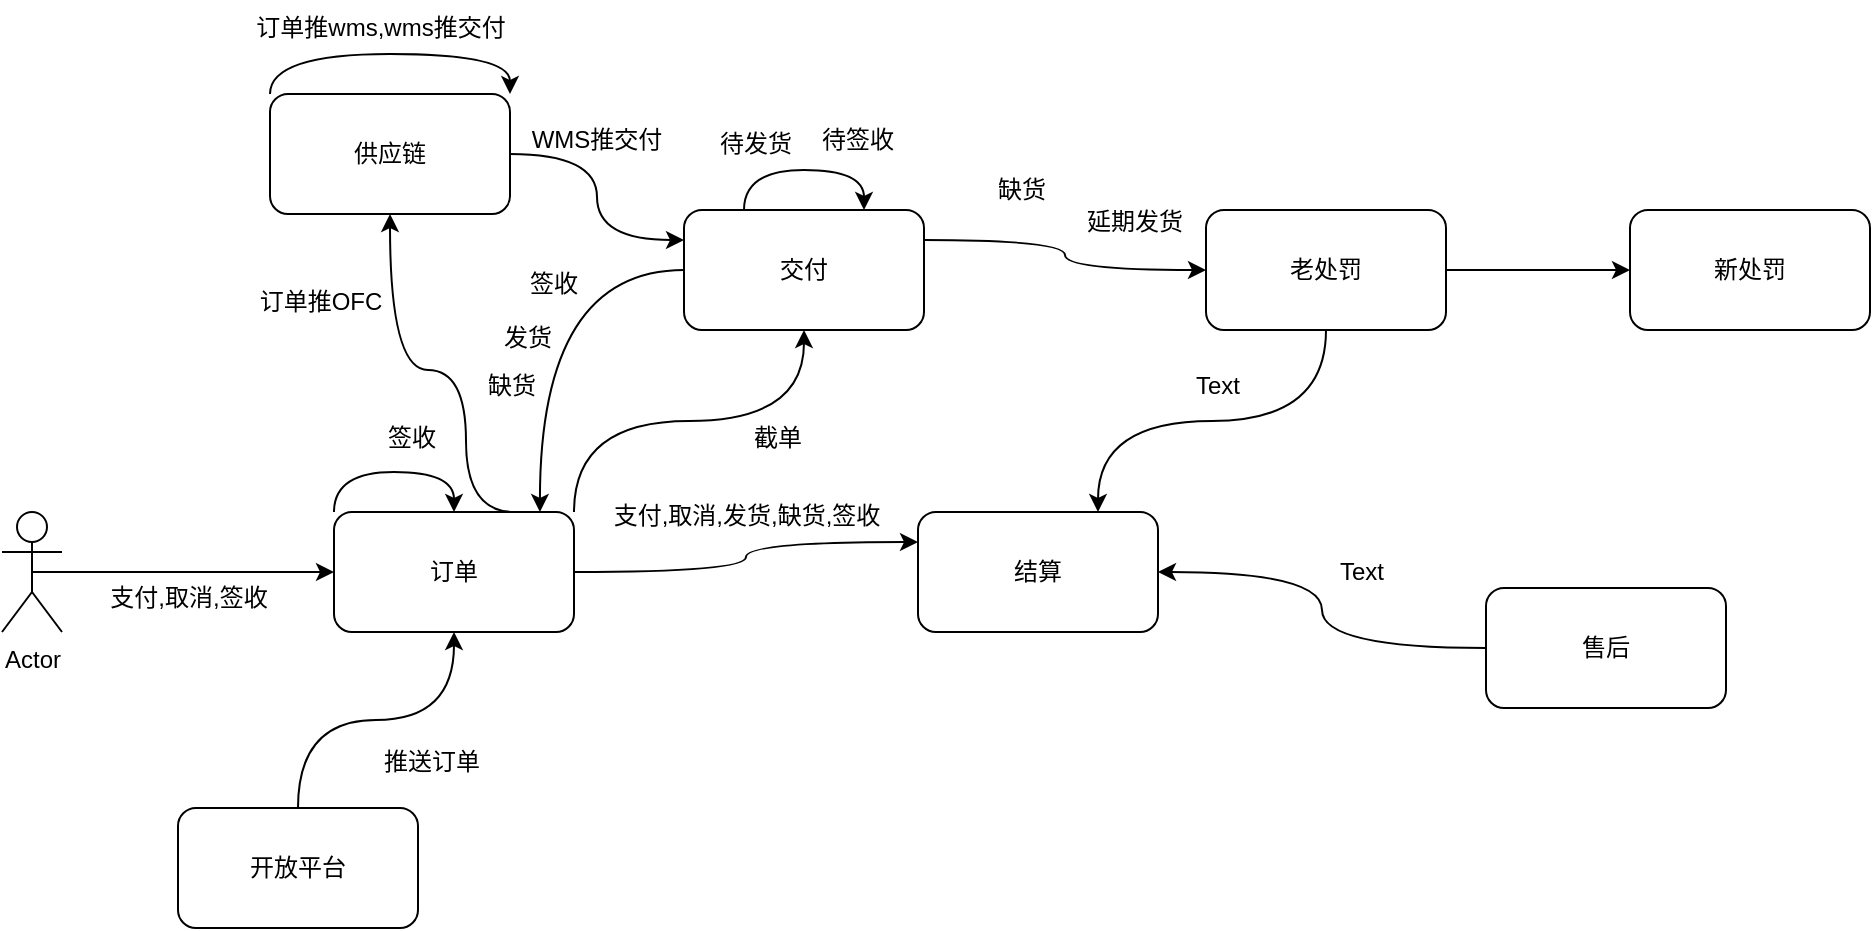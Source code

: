 <mxfile version="14.6.0" type="github">
  <diagram id="7rVMdZczW6YO58kJNmGc" name="第 1 页">
    <mxGraphModel dx="1147" dy="1706" grid="0" gridSize="10" guides="1" tooltips="1" connect="1" arrows="1" fold="1" page="1" pageScale="1" pageWidth="827" pageHeight="1169" math="0" shadow="0">
      <root>
        <mxCell id="0" />
        <mxCell id="1" parent="0" />
        <mxCell id="fpGJ1PohXhWPPfaMkgI3-3" style="edgeStyle=orthogonalEdgeStyle;rounded=0;orthogonalLoop=1;jettySize=auto;html=1;exitX=0.5;exitY=0.5;exitDx=0;exitDy=0;exitPerimeter=0;entryX=0;entryY=0.5;entryDx=0;entryDy=0;" edge="1" parent="1" source="fpGJ1PohXhWPPfaMkgI3-1" target="fpGJ1PohXhWPPfaMkgI3-2">
          <mxGeometry relative="1" as="geometry" />
        </mxCell>
        <mxCell id="fpGJ1PohXhWPPfaMkgI3-1" value="Actor" style="shape=umlActor;verticalLabelPosition=bottom;verticalAlign=top;html=1;outlineConnect=0;" vertex="1" parent="1">
          <mxGeometry x="13" y="233" width="30" height="60" as="geometry" />
        </mxCell>
        <mxCell id="fpGJ1PohXhWPPfaMkgI3-6" style="edgeStyle=orthogonalEdgeStyle;rounded=0;orthogonalLoop=1;jettySize=auto;html=1;exitX=0;exitY=0;exitDx=0;exitDy=0;curved=1;entryX=0.5;entryY=0;entryDx=0;entryDy=0;" edge="1" parent="1" source="fpGJ1PohXhWPPfaMkgI3-2" target="fpGJ1PohXhWPPfaMkgI3-2">
          <mxGeometry relative="1" as="geometry">
            <mxPoint x="267" y="227" as="targetPoint" />
            <Array as="points">
              <mxPoint x="179" y="213" />
              <mxPoint x="239" y="213" />
            </Array>
          </mxGeometry>
        </mxCell>
        <mxCell id="fpGJ1PohXhWPPfaMkgI3-9" style="edgeStyle=orthogonalEdgeStyle;curved=1;rounded=0;orthogonalLoop=1;jettySize=auto;html=1;exitX=1;exitY=0.5;exitDx=0;exitDy=0;entryX=0;entryY=0.25;entryDx=0;entryDy=0;" edge="1" parent="1" source="fpGJ1PohXhWPPfaMkgI3-2" target="fpGJ1PohXhWPPfaMkgI3-8">
          <mxGeometry relative="1" as="geometry" />
        </mxCell>
        <mxCell id="fpGJ1PohXhWPPfaMkgI3-12" style="edgeStyle=orthogonalEdgeStyle;curved=1;rounded=0;orthogonalLoop=1;jettySize=auto;html=1;exitX=1;exitY=0;exitDx=0;exitDy=0;" edge="1" parent="1" source="fpGJ1PohXhWPPfaMkgI3-2" target="fpGJ1PohXhWPPfaMkgI3-11">
          <mxGeometry relative="1" as="geometry" />
        </mxCell>
        <mxCell id="fpGJ1PohXhWPPfaMkgI3-40" style="edgeStyle=orthogonalEdgeStyle;curved=1;rounded=0;orthogonalLoop=1;jettySize=auto;html=1;exitX=0.75;exitY=0;exitDx=0;exitDy=0;entryX=0.5;entryY=1;entryDx=0;entryDy=0;" edge="1" parent="1" source="fpGJ1PohXhWPPfaMkgI3-2" target="fpGJ1PohXhWPPfaMkgI3-33">
          <mxGeometry relative="1" as="geometry">
            <Array as="points">
              <mxPoint x="245" y="233" />
              <mxPoint x="245" y="162" />
              <mxPoint x="207" y="162" />
            </Array>
          </mxGeometry>
        </mxCell>
        <mxCell id="fpGJ1PohXhWPPfaMkgI3-2" value="订单" style="rounded=1;whiteSpace=wrap;html=1;" vertex="1" parent="1">
          <mxGeometry x="179" y="233" width="120" height="60" as="geometry" />
        </mxCell>
        <mxCell id="fpGJ1PohXhWPPfaMkgI3-4" value="支付,取消,签收" style="text;html=1;strokeColor=none;fillColor=none;align=center;verticalAlign=middle;whiteSpace=wrap;rounded=0;" vertex="1" parent="1">
          <mxGeometry x="55" y="269" width="103" height="14" as="geometry" />
        </mxCell>
        <mxCell id="fpGJ1PohXhWPPfaMkgI3-7" value="签收" style="text;html=1;strokeColor=none;fillColor=none;align=center;verticalAlign=middle;whiteSpace=wrap;rounded=0;" vertex="1" parent="1">
          <mxGeometry x="198" y="186" width="40" height="20" as="geometry" />
        </mxCell>
        <mxCell id="fpGJ1PohXhWPPfaMkgI3-8" value="结算" style="rounded=1;whiteSpace=wrap;html=1;" vertex="1" parent="1">
          <mxGeometry x="471" y="233" width="120" height="60" as="geometry" />
        </mxCell>
        <mxCell id="fpGJ1PohXhWPPfaMkgI3-10" value="支付,取消,发货,缺货,签收" style="text;html=1;strokeColor=none;fillColor=none;align=center;verticalAlign=middle;whiteSpace=wrap;rounded=0;" vertex="1" parent="1">
          <mxGeometry x="317" y="226" width="137" height="17" as="geometry" />
        </mxCell>
        <mxCell id="fpGJ1PohXhWPPfaMkgI3-13" style="edgeStyle=orthogonalEdgeStyle;curved=1;rounded=0;orthogonalLoop=1;jettySize=auto;html=1;exitX=0;exitY=0.5;exitDx=0;exitDy=0;entryX=0.858;entryY=0;entryDx=0;entryDy=0;entryPerimeter=0;" edge="1" parent="1" source="fpGJ1PohXhWPPfaMkgI3-11" target="fpGJ1PohXhWPPfaMkgI3-2">
          <mxGeometry relative="1" as="geometry" />
        </mxCell>
        <mxCell id="fpGJ1PohXhWPPfaMkgI3-20" style="edgeStyle=orthogonalEdgeStyle;curved=1;rounded=0;orthogonalLoop=1;jettySize=auto;html=1;exitX=1;exitY=0.25;exitDx=0;exitDy=0;" edge="1" parent="1" source="fpGJ1PohXhWPPfaMkgI3-11" target="fpGJ1PohXhWPPfaMkgI3-18">
          <mxGeometry relative="1" as="geometry" />
        </mxCell>
        <mxCell id="fpGJ1PohXhWPPfaMkgI3-11" value="交付" style="rounded=1;whiteSpace=wrap;html=1;" vertex="1" parent="1">
          <mxGeometry x="354" y="82" width="120" height="60" as="geometry" />
        </mxCell>
        <mxCell id="fpGJ1PohXhWPPfaMkgI3-14" value="签收" style="text;html=1;strokeColor=none;fillColor=none;align=center;verticalAlign=middle;whiteSpace=wrap;rounded=0;" vertex="1" parent="1">
          <mxGeometry x="269" y="109" width="40" height="20" as="geometry" />
        </mxCell>
        <mxCell id="fpGJ1PohXhWPPfaMkgI3-15" value="截单" style="text;html=1;strokeColor=none;fillColor=none;align=center;verticalAlign=middle;whiteSpace=wrap;rounded=0;" vertex="1" parent="1">
          <mxGeometry x="381" y="186" width="40" height="20" as="geometry" />
        </mxCell>
        <mxCell id="fpGJ1PohXhWPPfaMkgI3-16" value="发货" style="text;html=1;strokeColor=none;fillColor=none;align=center;verticalAlign=middle;whiteSpace=wrap;rounded=0;" vertex="1" parent="1">
          <mxGeometry x="256" y="136" width="40" height="20" as="geometry" />
        </mxCell>
        <mxCell id="fpGJ1PohXhWPPfaMkgI3-17" value="缺货" style="text;html=1;strokeColor=none;fillColor=none;align=center;verticalAlign=middle;whiteSpace=wrap;rounded=0;" vertex="1" parent="1">
          <mxGeometry x="248" y="160" width="40" height="20" as="geometry" />
        </mxCell>
        <mxCell id="fpGJ1PohXhWPPfaMkgI3-24" style="edgeStyle=orthogonalEdgeStyle;curved=1;rounded=0;orthogonalLoop=1;jettySize=auto;html=1;exitX=1;exitY=0.5;exitDx=0;exitDy=0;" edge="1" parent="1" source="fpGJ1PohXhWPPfaMkgI3-18" target="fpGJ1PohXhWPPfaMkgI3-19">
          <mxGeometry relative="1" as="geometry" />
        </mxCell>
        <mxCell id="fpGJ1PohXhWPPfaMkgI3-25" style="edgeStyle=orthogonalEdgeStyle;curved=1;rounded=0;orthogonalLoop=1;jettySize=auto;html=1;exitX=0.5;exitY=1;exitDx=0;exitDy=0;entryX=0.75;entryY=0;entryDx=0;entryDy=0;" edge="1" parent="1" source="fpGJ1PohXhWPPfaMkgI3-18" target="fpGJ1PohXhWPPfaMkgI3-8">
          <mxGeometry relative="1" as="geometry" />
        </mxCell>
        <mxCell id="fpGJ1PohXhWPPfaMkgI3-18" value="老处罚" style="rounded=1;whiteSpace=wrap;html=1;" vertex="1" parent="1">
          <mxGeometry x="615" y="82" width="120" height="60" as="geometry" />
        </mxCell>
        <mxCell id="fpGJ1PohXhWPPfaMkgI3-19" value="新处罚" style="rounded=1;whiteSpace=wrap;html=1;" vertex="1" parent="1">
          <mxGeometry x="827" y="82" width="120" height="60" as="geometry" />
        </mxCell>
        <mxCell id="fpGJ1PohXhWPPfaMkgI3-21" value="缺货" style="text;html=1;strokeColor=none;fillColor=none;align=center;verticalAlign=middle;whiteSpace=wrap;rounded=0;" vertex="1" parent="1">
          <mxGeometry x="503" y="62" width="40" height="20" as="geometry" />
        </mxCell>
        <mxCell id="fpGJ1PohXhWPPfaMkgI3-22" value="延期发货" style="text;html=1;strokeColor=none;fillColor=none;align=center;verticalAlign=middle;whiteSpace=wrap;rounded=0;" vertex="1" parent="1">
          <mxGeometry x="548" y="82" width="63" height="11" as="geometry" />
        </mxCell>
        <mxCell id="fpGJ1PohXhWPPfaMkgI3-26" style="edgeStyle=orthogonalEdgeStyle;curved=1;rounded=0;orthogonalLoop=1;jettySize=auto;html=1;exitX=0;exitY=0.5;exitDx=0;exitDy=0;" edge="1" parent="1" source="fpGJ1PohXhWPPfaMkgI3-23" target="fpGJ1PohXhWPPfaMkgI3-8">
          <mxGeometry relative="1" as="geometry" />
        </mxCell>
        <mxCell id="fpGJ1PohXhWPPfaMkgI3-23" value="售后" style="rounded=1;whiteSpace=wrap;html=1;" vertex="1" parent="1">
          <mxGeometry x="755" y="271" width="120" height="60" as="geometry" />
        </mxCell>
        <mxCell id="fpGJ1PohXhWPPfaMkgI3-28" style="edgeStyle=orthogonalEdgeStyle;curved=1;rounded=0;orthogonalLoop=1;jettySize=auto;html=1;exitX=0.25;exitY=0;exitDx=0;exitDy=0;entryX=0.75;entryY=0;entryDx=0;entryDy=0;" edge="1" parent="1" source="fpGJ1PohXhWPPfaMkgI3-11" target="fpGJ1PohXhWPPfaMkgI3-11">
          <mxGeometry relative="1" as="geometry">
            <Array as="points">
              <mxPoint x="384" y="62" />
              <mxPoint x="444" y="62" />
            </Array>
          </mxGeometry>
        </mxCell>
        <mxCell id="fpGJ1PohXhWPPfaMkgI3-29" value="待发货" style="text;html=1;strokeColor=none;fillColor=none;align=center;verticalAlign=middle;whiteSpace=wrap;rounded=0;" vertex="1" parent="1">
          <mxGeometry x="370" y="39" width="40" height="20" as="geometry" />
        </mxCell>
        <mxCell id="fpGJ1PohXhWPPfaMkgI3-31" value="待签收" style="text;html=1;strokeColor=none;fillColor=none;align=center;verticalAlign=middle;whiteSpace=wrap;rounded=0;" vertex="1" parent="1">
          <mxGeometry x="421" y="37" width="40" height="20" as="geometry" />
        </mxCell>
        <mxCell id="fpGJ1PohXhWPPfaMkgI3-39" style="edgeStyle=orthogonalEdgeStyle;curved=1;rounded=0;orthogonalLoop=1;jettySize=auto;html=1;exitX=1;exitY=0.5;exitDx=0;exitDy=0;entryX=0;entryY=0.25;entryDx=0;entryDy=0;" edge="1" parent="1" source="fpGJ1PohXhWPPfaMkgI3-33" target="fpGJ1PohXhWPPfaMkgI3-11">
          <mxGeometry relative="1" as="geometry" />
        </mxCell>
        <mxCell id="fpGJ1PohXhWPPfaMkgI3-33" value="供应链" style="rounded=1;whiteSpace=wrap;html=1;" vertex="1" parent="1">
          <mxGeometry x="147" y="24" width="120" height="60" as="geometry" />
        </mxCell>
        <mxCell id="fpGJ1PohXhWPPfaMkgI3-36" value="订单推wms,wms推交付" style="text;html=1;strokeColor=none;fillColor=none;align=center;verticalAlign=middle;whiteSpace=wrap;rounded=0;" vertex="1" parent="1">
          <mxGeometry x="115" y="-23" width="175" height="27" as="geometry" />
        </mxCell>
        <mxCell id="fpGJ1PohXhWPPfaMkgI3-38" style="edgeStyle=orthogonalEdgeStyle;curved=1;rounded=0;orthogonalLoop=1;jettySize=auto;html=1;exitX=0;exitY=0;exitDx=0;exitDy=0;entryX=1;entryY=0;entryDx=0;entryDy=0;" edge="1" parent="1" source="fpGJ1PohXhWPPfaMkgI3-33" target="fpGJ1PohXhWPPfaMkgI3-33">
          <mxGeometry relative="1" as="geometry">
            <Array as="points">
              <mxPoint x="147" y="4" />
              <mxPoint x="267" y="4" />
            </Array>
          </mxGeometry>
        </mxCell>
        <mxCell id="fpGJ1PohXhWPPfaMkgI3-41" value="订单推OFC" style="text;html=1;strokeColor=none;fillColor=none;align=center;verticalAlign=middle;whiteSpace=wrap;rounded=0;" vertex="1" parent="1">
          <mxGeometry x="137" y="122" width="71" height="11" as="geometry" />
        </mxCell>
        <mxCell id="fpGJ1PohXhWPPfaMkgI3-43" style="edgeStyle=orthogonalEdgeStyle;curved=1;rounded=0;orthogonalLoop=1;jettySize=auto;html=1;exitX=0.5;exitY=0;exitDx=0;exitDy=0;entryX=0.5;entryY=1;entryDx=0;entryDy=0;" edge="1" parent="1" source="fpGJ1PohXhWPPfaMkgI3-42" target="fpGJ1PohXhWPPfaMkgI3-2">
          <mxGeometry relative="1" as="geometry" />
        </mxCell>
        <mxCell id="fpGJ1PohXhWPPfaMkgI3-42" value="开放平台" style="rounded=1;whiteSpace=wrap;html=1;" vertex="1" parent="1">
          <mxGeometry x="101" y="381" width="120" height="60" as="geometry" />
        </mxCell>
        <mxCell id="fpGJ1PohXhWPPfaMkgI3-44" value="推送订单" style="text;html=1;strokeColor=none;fillColor=none;align=center;verticalAlign=middle;whiteSpace=wrap;rounded=0;" vertex="1" parent="1">
          <mxGeometry x="193" y="351" width="70" height="14" as="geometry" />
        </mxCell>
        <mxCell id="fpGJ1PohXhWPPfaMkgI3-45" value="WMS推交付" style="text;html=1;strokeColor=none;fillColor=none;align=center;verticalAlign=middle;whiteSpace=wrap;rounded=0;" vertex="1" parent="1">
          <mxGeometry x="275" y="39" width="71" height="16" as="geometry" />
        </mxCell>
        <mxCell id="fpGJ1PohXhWPPfaMkgI3-46" value="Text" style="text;html=1;strokeColor=none;fillColor=none;align=center;verticalAlign=middle;whiteSpace=wrap;rounded=0;" vertex="1" parent="1">
          <mxGeometry x="601" y="160" width="40" height="20" as="geometry" />
        </mxCell>
        <mxCell id="fpGJ1PohXhWPPfaMkgI3-47" value="Text" style="text;html=1;strokeColor=none;fillColor=none;align=center;verticalAlign=middle;whiteSpace=wrap;rounded=0;" vertex="1" parent="1">
          <mxGeometry x="673" y="253" width="40" height="20" as="geometry" />
        </mxCell>
      </root>
    </mxGraphModel>
  </diagram>
</mxfile>
